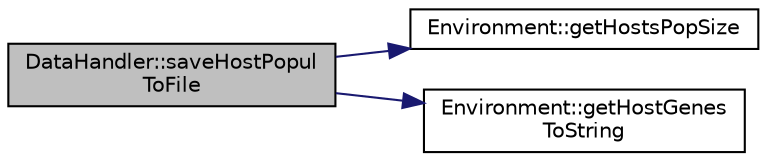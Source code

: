 digraph "DataHandler::saveHostPopulToFile"
{
  edge [fontname="Helvetica",fontsize="10",labelfontname="Helvetica",labelfontsize="10"];
  node [fontname="Helvetica",fontsize="10",shape=record];
  rankdir="LR";
  Node1 [label="DataHandler::saveHostPopul\lToFile",height=0.2,width=0.4,color="black", fillcolor="grey75", style="filled", fontcolor="black"];
  Node1 -> Node2 [color="midnightblue",fontsize="10",style="solid",fontname="Helvetica"];
  Node2 [label="Environment::getHostsPopSize",height=0.2,width=0.4,color="black", fillcolor="white", style="filled",URL="$class_environment.html#a09b16d159ccf1ff7210c339e7c2b9408",tooltip="Core method. Gets the host population size. "];
  Node1 -> Node3 [color="midnightblue",fontsize="10",style="solid",fontname="Helvetica"];
  Node3 [label="Environment::getHostGenes\lToString",height=0.2,width=0.4,color="black", fillcolor="white", style="filled",URL="$class_environment.html#a71dc8a1828a2830ffefa901d0974b2c1",tooltip="Data harvesting method. Gets the genome of selected host in human-readable format. "];
}

